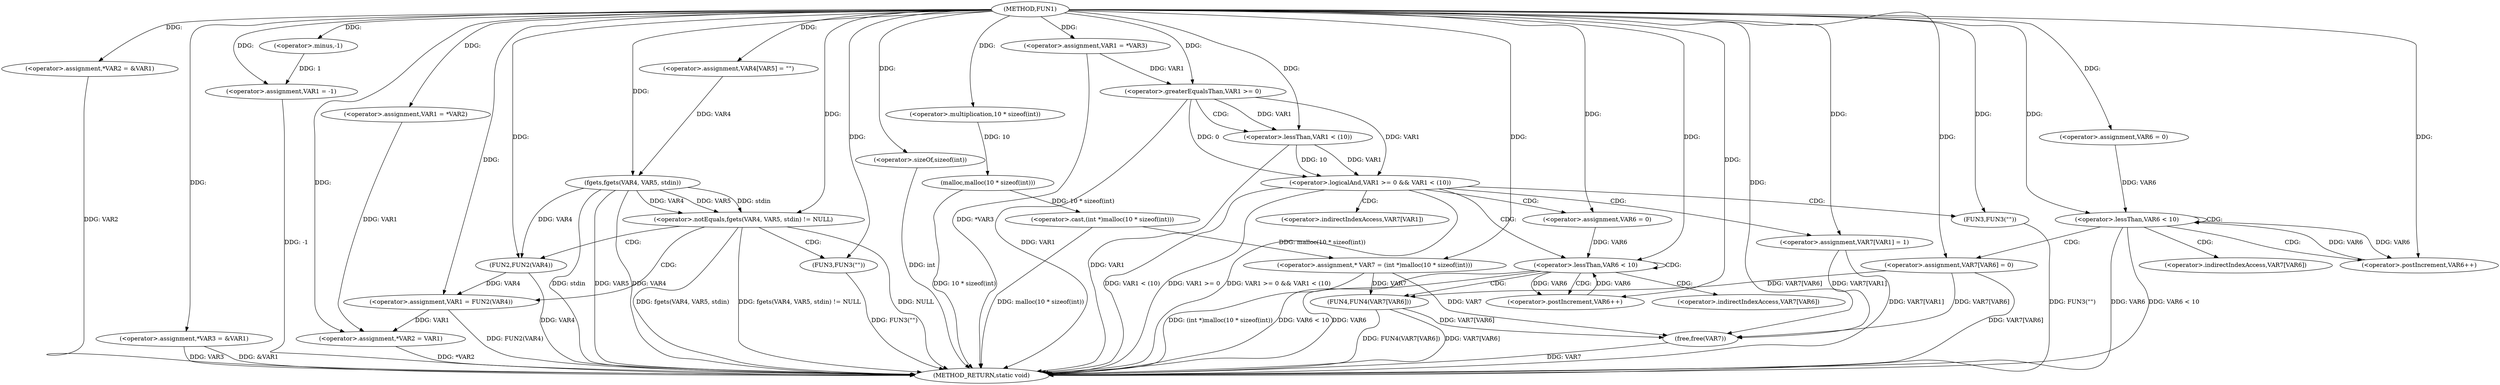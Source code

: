 digraph FUN1 {  
"1000100" [label = "(METHOD,FUN1)" ]
"1000215" [label = "(METHOD_RETURN,static void)" ]
"1000104" [label = "(<operator>.assignment,*VAR2 = &VAR1)" ]
"1000109" [label = "(<operator>.assignment,*VAR3 = &VAR1)" ]
"1000113" [label = "(<operator>.assignment,VAR1 = -1)" ]
"1000115" [label = "(<operator>.minus,-1)" ]
"1000119" [label = "(<operator>.assignment,VAR1 = *VAR2)" ]
"1000125" [label = "(<operator>.assignment,VAR4[VAR5] = \"\")" ]
"1000129" [label = "(<operator>.notEquals,fgets(VAR4, VAR5, stdin) != NULL)" ]
"1000130" [label = "(fgets,fgets(VAR4, VAR5, stdin))" ]
"1000136" [label = "(<operator>.assignment,VAR1 = FUN2(VAR4))" ]
"1000138" [label = "(FUN2,FUN2(VAR4))" ]
"1000142" [label = "(FUN3,FUN3(\"\"))" ]
"1000144" [label = "(<operator>.assignment,*VAR2 = VAR1)" ]
"1000150" [label = "(<operator>.assignment,VAR1 = *VAR3)" ]
"1000157" [label = "(<operator>.assignment,* VAR7 = (int *)malloc(10 * sizeof(int)))" ]
"1000159" [label = "(<operator>.cast,(int *)malloc(10 * sizeof(int)))" ]
"1000161" [label = "(malloc,malloc(10 * sizeof(int)))" ]
"1000162" [label = "(<operator>.multiplication,10 * sizeof(int))" ]
"1000164" [label = "(<operator>.sizeOf,sizeof(int))" ]
"1000167" [label = "(<operator>.assignment,VAR6 = 0)" ]
"1000170" [label = "(<operator>.lessThan,VAR6 < 10)" ]
"1000173" [label = "(<operator>.postIncrement,VAR6++)" ]
"1000176" [label = "(<operator>.assignment,VAR7[VAR6] = 0)" ]
"1000182" [label = "(<operator>.logicalAnd,VAR1 >= 0 && VAR1 < (10))" ]
"1000183" [label = "(<operator>.greaterEqualsThan,VAR1 >= 0)" ]
"1000186" [label = "(<operator>.lessThan,VAR1 < (10))" ]
"1000190" [label = "(<operator>.assignment,VAR7[VAR1] = 1)" ]
"1000196" [label = "(<operator>.assignment,VAR6 = 0)" ]
"1000199" [label = "(<operator>.lessThan,VAR6 < 10)" ]
"1000202" [label = "(<operator>.postIncrement,VAR6++)" ]
"1000205" [label = "(FUN4,FUN4(VAR7[VAR6]))" ]
"1000211" [label = "(FUN3,FUN3(\"\"))" ]
"1000213" [label = "(free,free(VAR7))" ]
"1000177" [label = "(<operator>.indirectIndexAccess,VAR7[VAR6])" ]
"1000191" [label = "(<operator>.indirectIndexAccess,VAR7[VAR1])" ]
"1000206" [label = "(<operator>.indirectIndexAccess,VAR7[VAR6])" ]
  "1000104" -> "1000215"  [ label = "DDG: VAR2"] 
  "1000213" -> "1000215"  [ label = "DDG: VAR7"] 
  "1000130" -> "1000215"  [ label = "DDG: stdin"] 
  "1000199" -> "1000215"  [ label = "DDG: VAR6 < 10"] 
  "1000136" -> "1000215"  [ label = "DDG: FUN2(VAR4)"] 
  "1000182" -> "1000215"  [ label = "DDG: VAR1 >= 0 && VAR1 < (10)"] 
  "1000157" -> "1000215"  [ label = "DDG: (int *)malloc(10 * sizeof(int))"] 
  "1000129" -> "1000215"  [ label = "DDG: fgets(VAR4, VAR5, stdin)"] 
  "1000182" -> "1000215"  [ label = "DDG: VAR1 < (10)"] 
  "1000186" -> "1000215"  [ label = "DDG: VAR1"] 
  "1000142" -> "1000215"  [ label = "DDG: FUN3(\"\")"] 
  "1000199" -> "1000215"  [ label = "DDG: VAR6"] 
  "1000205" -> "1000215"  [ label = "DDG: VAR7[VAR6]"] 
  "1000130" -> "1000215"  [ label = "DDG: VAR5"] 
  "1000138" -> "1000215"  [ label = "DDG: VAR4"] 
  "1000183" -> "1000215"  [ label = "DDG: VAR1"] 
  "1000150" -> "1000215"  [ label = "DDG: *VAR3"] 
  "1000129" -> "1000215"  [ label = "DDG: fgets(VAR4, VAR5, stdin) != NULL"] 
  "1000129" -> "1000215"  [ label = "DDG: NULL"] 
  "1000190" -> "1000215"  [ label = "DDG: VAR7[VAR1]"] 
  "1000113" -> "1000215"  [ label = "DDG: -1"] 
  "1000211" -> "1000215"  [ label = "DDG: FUN3(\"\")"] 
  "1000109" -> "1000215"  [ label = "DDG: VAR3"] 
  "1000144" -> "1000215"  [ label = "DDG: *VAR2"] 
  "1000170" -> "1000215"  [ label = "DDG: VAR6"] 
  "1000176" -> "1000215"  [ label = "DDG: VAR7[VAR6]"] 
  "1000170" -> "1000215"  [ label = "DDG: VAR6 < 10"] 
  "1000205" -> "1000215"  [ label = "DDG: FUN4(VAR7[VAR6])"] 
  "1000161" -> "1000215"  [ label = "DDG: 10 * sizeof(int)"] 
  "1000182" -> "1000215"  [ label = "DDG: VAR1 >= 0"] 
  "1000109" -> "1000215"  [ label = "DDG: &VAR1"] 
  "1000159" -> "1000215"  [ label = "DDG: malloc(10 * sizeof(int))"] 
  "1000164" -> "1000215"  [ label = "DDG: int"] 
  "1000130" -> "1000215"  [ label = "DDG: VAR4"] 
  "1000100" -> "1000104"  [ label = "DDG: "] 
  "1000100" -> "1000109"  [ label = "DDG: "] 
  "1000115" -> "1000113"  [ label = "DDG: 1"] 
  "1000100" -> "1000113"  [ label = "DDG: "] 
  "1000100" -> "1000115"  [ label = "DDG: "] 
  "1000100" -> "1000119"  [ label = "DDG: "] 
  "1000100" -> "1000125"  [ label = "DDG: "] 
  "1000130" -> "1000129"  [ label = "DDG: VAR4"] 
  "1000130" -> "1000129"  [ label = "DDG: VAR5"] 
  "1000130" -> "1000129"  [ label = "DDG: stdin"] 
  "1000125" -> "1000130"  [ label = "DDG: VAR4"] 
  "1000100" -> "1000130"  [ label = "DDG: "] 
  "1000100" -> "1000129"  [ label = "DDG: "] 
  "1000138" -> "1000136"  [ label = "DDG: VAR4"] 
  "1000100" -> "1000136"  [ label = "DDG: "] 
  "1000130" -> "1000138"  [ label = "DDG: VAR4"] 
  "1000100" -> "1000138"  [ label = "DDG: "] 
  "1000100" -> "1000142"  [ label = "DDG: "] 
  "1000119" -> "1000144"  [ label = "DDG: VAR1"] 
  "1000136" -> "1000144"  [ label = "DDG: VAR1"] 
  "1000100" -> "1000144"  [ label = "DDG: "] 
  "1000100" -> "1000150"  [ label = "DDG: "] 
  "1000159" -> "1000157"  [ label = "DDG: malloc(10 * sizeof(int))"] 
  "1000100" -> "1000157"  [ label = "DDG: "] 
  "1000161" -> "1000159"  [ label = "DDG: 10 * sizeof(int)"] 
  "1000162" -> "1000161"  [ label = "DDG: 10"] 
  "1000100" -> "1000162"  [ label = "DDG: "] 
  "1000100" -> "1000164"  [ label = "DDG: "] 
  "1000100" -> "1000167"  [ label = "DDG: "] 
  "1000167" -> "1000170"  [ label = "DDG: VAR6"] 
  "1000173" -> "1000170"  [ label = "DDG: VAR6"] 
  "1000100" -> "1000170"  [ label = "DDG: "] 
  "1000170" -> "1000173"  [ label = "DDG: VAR6"] 
  "1000100" -> "1000173"  [ label = "DDG: "] 
  "1000100" -> "1000176"  [ label = "DDG: "] 
  "1000183" -> "1000182"  [ label = "DDG: VAR1"] 
  "1000183" -> "1000182"  [ label = "DDG: 0"] 
  "1000150" -> "1000183"  [ label = "DDG: VAR1"] 
  "1000100" -> "1000183"  [ label = "DDG: "] 
  "1000186" -> "1000182"  [ label = "DDG: VAR1"] 
  "1000186" -> "1000182"  [ label = "DDG: 10"] 
  "1000183" -> "1000186"  [ label = "DDG: VAR1"] 
  "1000100" -> "1000186"  [ label = "DDG: "] 
  "1000100" -> "1000190"  [ label = "DDG: "] 
  "1000100" -> "1000196"  [ label = "DDG: "] 
  "1000202" -> "1000199"  [ label = "DDG: VAR6"] 
  "1000196" -> "1000199"  [ label = "DDG: VAR6"] 
  "1000100" -> "1000199"  [ label = "DDG: "] 
  "1000199" -> "1000202"  [ label = "DDG: VAR6"] 
  "1000100" -> "1000202"  [ label = "DDG: "] 
  "1000157" -> "1000205"  [ label = "DDG: VAR7"] 
  "1000176" -> "1000205"  [ label = "DDG: VAR7[VAR6]"] 
  "1000100" -> "1000211"  [ label = "DDG: "] 
  "1000205" -> "1000213"  [ label = "DDG: VAR7[VAR6]"] 
  "1000157" -> "1000213"  [ label = "DDG: VAR7"] 
  "1000190" -> "1000213"  [ label = "DDG: VAR7[VAR1]"] 
  "1000176" -> "1000213"  [ label = "DDG: VAR7[VAR6]"] 
  "1000100" -> "1000213"  [ label = "DDG: "] 
  "1000129" -> "1000142"  [ label = "CDG: "] 
  "1000129" -> "1000136"  [ label = "CDG: "] 
  "1000129" -> "1000138"  [ label = "CDG: "] 
  "1000170" -> "1000173"  [ label = "CDG: "] 
  "1000170" -> "1000170"  [ label = "CDG: "] 
  "1000170" -> "1000176"  [ label = "CDG: "] 
  "1000170" -> "1000177"  [ label = "CDG: "] 
  "1000182" -> "1000211"  [ label = "CDG: "] 
  "1000182" -> "1000191"  [ label = "CDG: "] 
  "1000182" -> "1000190"  [ label = "CDG: "] 
  "1000182" -> "1000199"  [ label = "CDG: "] 
  "1000182" -> "1000196"  [ label = "CDG: "] 
  "1000183" -> "1000186"  [ label = "CDG: "] 
  "1000199" -> "1000206"  [ label = "CDG: "] 
  "1000199" -> "1000205"  [ label = "CDG: "] 
  "1000199" -> "1000202"  [ label = "CDG: "] 
  "1000199" -> "1000199"  [ label = "CDG: "] 
}
